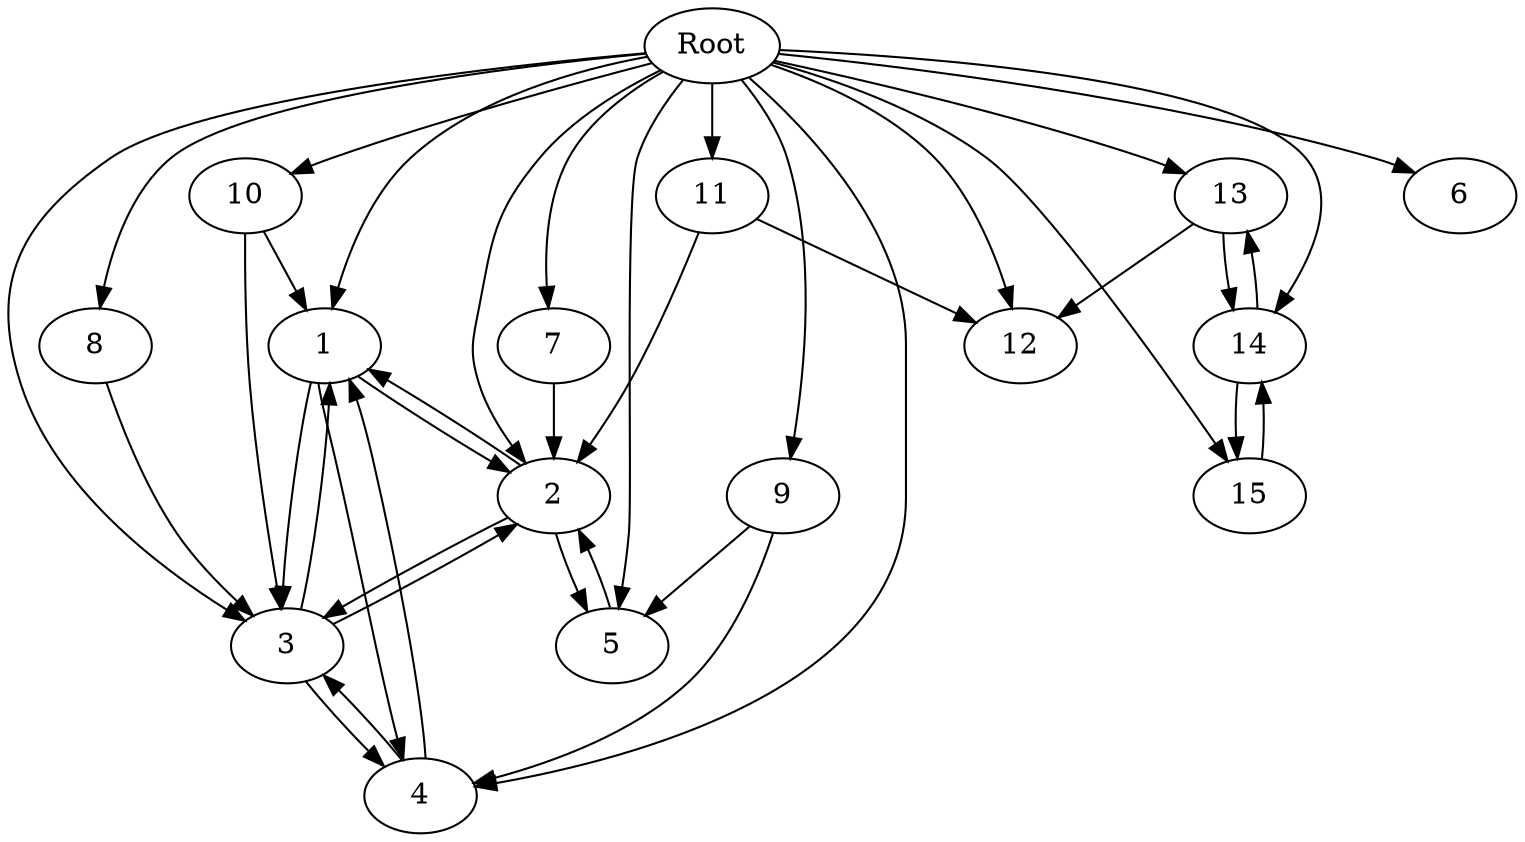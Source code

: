 digraph tree {
    "Root";
    "1";
    "2";
    "3";
    "4";
    "2";
    "1";
    "3";
    "5";
    "3";
    "1";
    "2";
    "4";
    "4";
    "1";
    "3";
    "5";
    "2";
    "6";
    "7";
    "2";
    "8";
    "3";
    "9";
    "4";
    "5";
    "10";
    "1";
    "3";
    "11";
    "2";
    "12";
    "12";
    "13";
    "12";
    "14";
    "14";
    "13";
    "15";
    "15";
    "14";
    "Root" -> "1";
    "Root" -> "2";
    "Root" -> "3";
    "Root" -> "4";
    "Root" -> "5";
    "Root" -> "6";
    "Root" -> "7";
    "Root" -> "8";
    "Root" -> "9";
    "Root" -> "10";
    "Root" -> "11";
    "Root" -> "12";
    "Root" -> "13";
    "Root" -> "14";
    "Root" -> "15";
    "1" -> "2";
    "1" -> "3";
    "1" -> "4";
    "2" -> "1";
    "2" -> "3";
    "2" -> "5";
    "3" -> "1";
    "3" -> "2";
    "3" -> "4";
    "4" -> "1";
    "4" -> "3";
    "5" -> "2";
    "7" -> "2";
    "8" -> "3";
    "9" -> "4";
    "9" -> "5";
    "10" -> "1";
    "10" -> "3";
    "11" -> "2";
    "11" -> "12";
    "13" -> "12";
    "13" -> "14";
    "14" -> "13";
    "14" -> "15";
    "15" -> "14";
}
